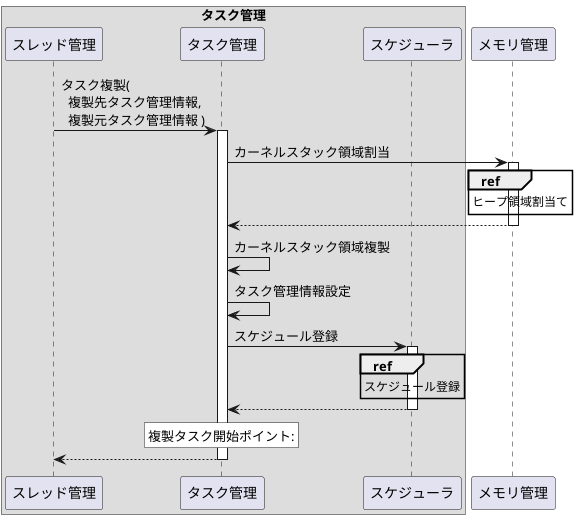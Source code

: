@startuml

box "タスク管理"
    participant "スレッド管理" as thread
    participant "タスク管理"   as task
    participant "スケジューラ" as sched
end box
participant "メモリ管理" as Memmng

thread -> task: タスク複製(\n  複製先タスク管理情報,\n  複製元タスク管理情報 )
activate task

task -> Memmng: カーネルスタック領域割当
activate Memmng
ref over Memmng: ヒープ領域割当て
task <-- Memmng:
deactivate Memmng

task -> task: カーネルスタック領域複製

task -> task: タスク管理情報設定

task -> sched: スケジュール登録
activate sched
ref over sched: スケジュール登録
task <-- sched:
deactivate sched

rnote over task #FFFFFF: 複製タスク開始ポイント:

thread <-- task:
deactivate task

@enduml
